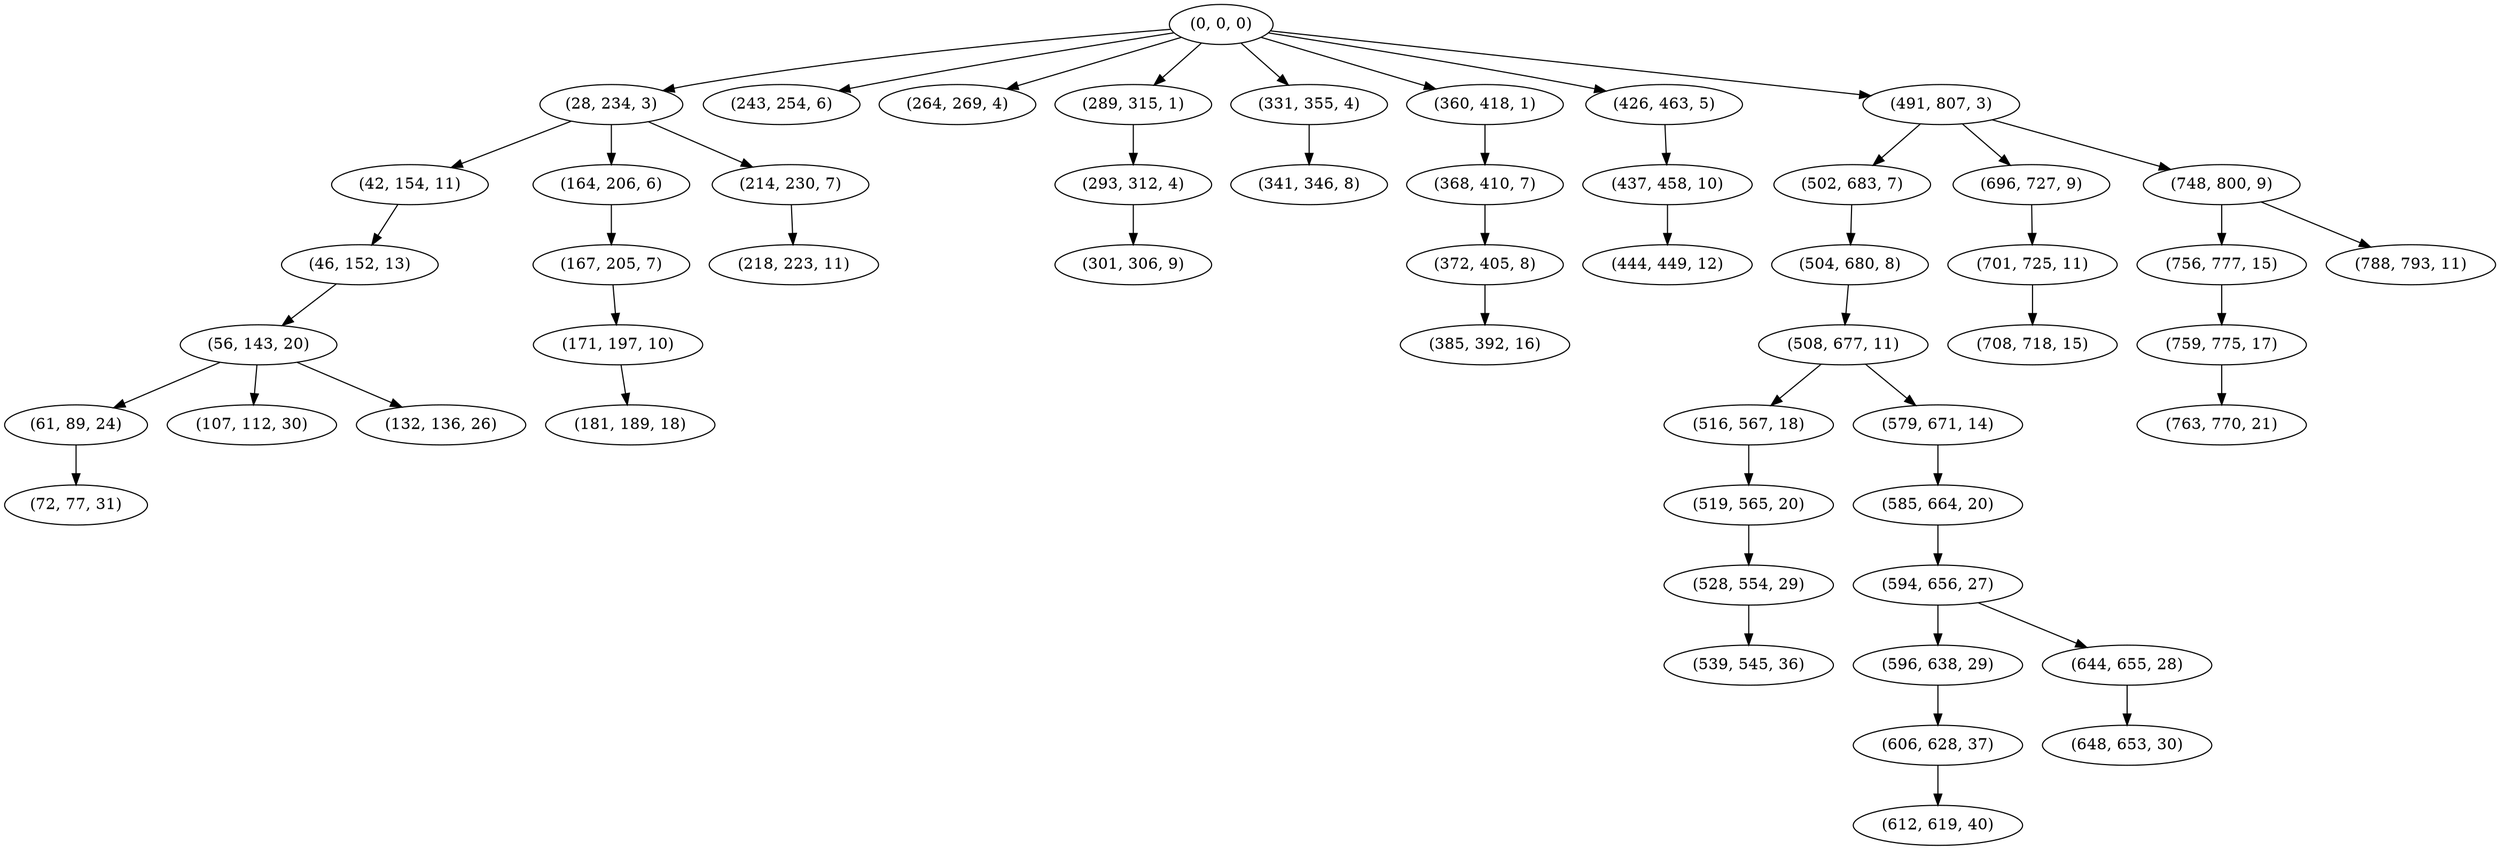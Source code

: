 digraph tree {
    "(0, 0, 0)";
    "(28, 234, 3)";
    "(42, 154, 11)";
    "(46, 152, 13)";
    "(56, 143, 20)";
    "(61, 89, 24)";
    "(72, 77, 31)";
    "(107, 112, 30)";
    "(132, 136, 26)";
    "(164, 206, 6)";
    "(167, 205, 7)";
    "(171, 197, 10)";
    "(181, 189, 18)";
    "(214, 230, 7)";
    "(218, 223, 11)";
    "(243, 254, 6)";
    "(264, 269, 4)";
    "(289, 315, 1)";
    "(293, 312, 4)";
    "(301, 306, 9)";
    "(331, 355, 4)";
    "(341, 346, 8)";
    "(360, 418, 1)";
    "(368, 410, 7)";
    "(372, 405, 8)";
    "(385, 392, 16)";
    "(426, 463, 5)";
    "(437, 458, 10)";
    "(444, 449, 12)";
    "(491, 807, 3)";
    "(502, 683, 7)";
    "(504, 680, 8)";
    "(508, 677, 11)";
    "(516, 567, 18)";
    "(519, 565, 20)";
    "(528, 554, 29)";
    "(539, 545, 36)";
    "(579, 671, 14)";
    "(585, 664, 20)";
    "(594, 656, 27)";
    "(596, 638, 29)";
    "(606, 628, 37)";
    "(612, 619, 40)";
    "(644, 655, 28)";
    "(648, 653, 30)";
    "(696, 727, 9)";
    "(701, 725, 11)";
    "(708, 718, 15)";
    "(748, 800, 9)";
    "(756, 777, 15)";
    "(759, 775, 17)";
    "(763, 770, 21)";
    "(788, 793, 11)";
    "(0, 0, 0)" -> "(28, 234, 3)";
    "(0, 0, 0)" -> "(243, 254, 6)";
    "(0, 0, 0)" -> "(264, 269, 4)";
    "(0, 0, 0)" -> "(289, 315, 1)";
    "(0, 0, 0)" -> "(331, 355, 4)";
    "(0, 0, 0)" -> "(360, 418, 1)";
    "(0, 0, 0)" -> "(426, 463, 5)";
    "(0, 0, 0)" -> "(491, 807, 3)";
    "(28, 234, 3)" -> "(42, 154, 11)";
    "(28, 234, 3)" -> "(164, 206, 6)";
    "(28, 234, 3)" -> "(214, 230, 7)";
    "(42, 154, 11)" -> "(46, 152, 13)";
    "(46, 152, 13)" -> "(56, 143, 20)";
    "(56, 143, 20)" -> "(61, 89, 24)";
    "(56, 143, 20)" -> "(107, 112, 30)";
    "(56, 143, 20)" -> "(132, 136, 26)";
    "(61, 89, 24)" -> "(72, 77, 31)";
    "(164, 206, 6)" -> "(167, 205, 7)";
    "(167, 205, 7)" -> "(171, 197, 10)";
    "(171, 197, 10)" -> "(181, 189, 18)";
    "(214, 230, 7)" -> "(218, 223, 11)";
    "(289, 315, 1)" -> "(293, 312, 4)";
    "(293, 312, 4)" -> "(301, 306, 9)";
    "(331, 355, 4)" -> "(341, 346, 8)";
    "(360, 418, 1)" -> "(368, 410, 7)";
    "(368, 410, 7)" -> "(372, 405, 8)";
    "(372, 405, 8)" -> "(385, 392, 16)";
    "(426, 463, 5)" -> "(437, 458, 10)";
    "(437, 458, 10)" -> "(444, 449, 12)";
    "(491, 807, 3)" -> "(502, 683, 7)";
    "(491, 807, 3)" -> "(696, 727, 9)";
    "(491, 807, 3)" -> "(748, 800, 9)";
    "(502, 683, 7)" -> "(504, 680, 8)";
    "(504, 680, 8)" -> "(508, 677, 11)";
    "(508, 677, 11)" -> "(516, 567, 18)";
    "(508, 677, 11)" -> "(579, 671, 14)";
    "(516, 567, 18)" -> "(519, 565, 20)";
    "(519, 565, 20)" -> "(528, 554, 29)";
    "(528, 554, 29)" -> "(539, 545, 36)";
    "(579, 671, 14)" -> "(585, 664, 20)";
    "(585, 664, 20)" -> "(594, 656, 27)";
    "(594, 656, 27)" -> "(596, 638, 29)";
    "(594, 656, 27)" -> "(644, 655, 28)";
    "(596, 638, 29)" -> "(606, 628, 37)";
    "(606, 628, 37)" -> "(612, 619, 40)";
    "(644, 655, 28)" -> "(648, 653, 30)";
    "(696, 727, 9)" -> "(701, 725, 11)";
    "(701, 725, 11)" -> "(708, 718, 15)";
    "(748, 800, 9)" -> "(756, 777, 15)";
    "(748, 800, 9)" -> "(788, 793, 11)";
    "(756, 777, 15)" -> "(759, 775, 17)";
    "(759, 775, 17)" -> "(763, 770, 21)";
}
